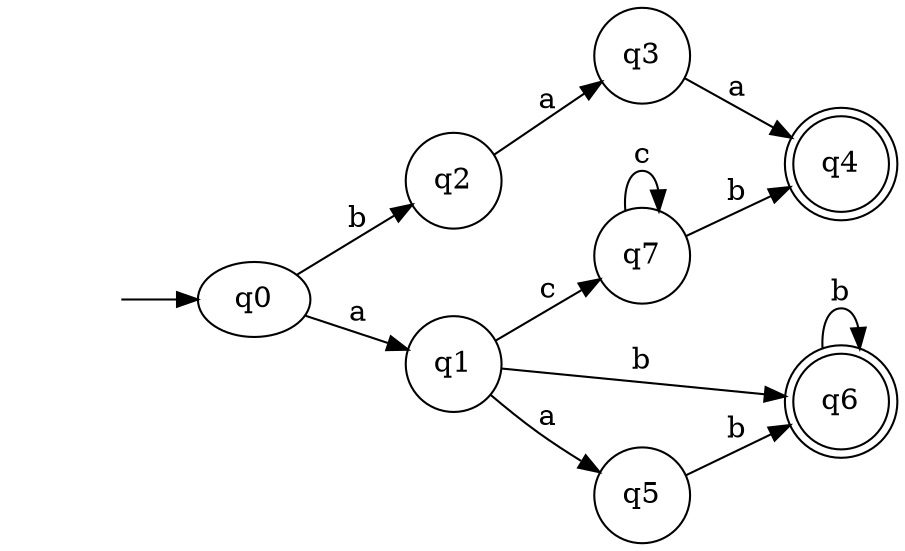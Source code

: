 digraph "DFA MINIMIZED subsets" {
	graph [rankdir=LR]
	"" [label="" shape=plaintext]
	q4 [label=q4 shape=doublecircle]
	q6 [label=q6 shape=doublecircle]
	q5 [label=q5 shape=circle]
	q2 [label=q2 shape=circle]
	q7 [label=q7 shape=circle]
	q1 [label=q1 shape=circle]
	q3 [label=q3 shape=circle]
	"" -> q0 [label=""]
	q0 -> q1 [label=a]
	q0 -> q2 [label=b]
	q2 -> q3 [label=a]
	q3 -> q4 [label=a]
	q1 -> q5 [label=a]
	q1 -> q6 [label=b]
	q1 -> q7 [label=c]
	q7 -> q4 [label=b]
	q7 -> q7 [label=c]
	q5 -> q6 [label=b]
	q6 -> q6 [label=b]
}
